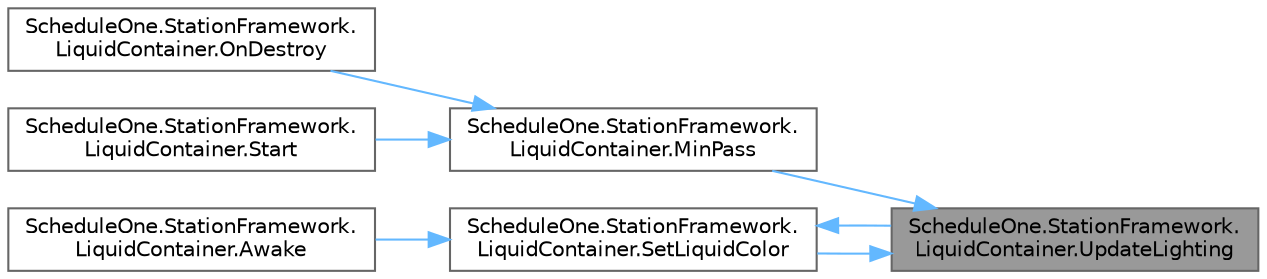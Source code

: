 digraph "ScheduleOne.StationFramework.LiquidContainer.UpdateLighting"
{
 // LATEX_PDF_SIZE
  bgcolor="transparent";
  edge [fontname=Helvetica,fontsize=10,labelfontname=Helvetica,labelfontsize=10];
  node [fontname=Helvetica,fontsize=10,shape=box,height=0.2,width=0.4];
  rankdir="RL";
  Node1 [id="Node000001",label="ScheduleOne.StationFramework.\lLiquidContainer.UpdateLighting",height=0.2,width=0.4,color="gray40", fillcolor="grey60", style="filled", fontcolor="black",tooltip=" "];
  Node1 -> Node2 [id="edge1_Node000001_Node000002",dir="back",color="steelblue1",style="solid",tooltip=" "];
  Node2 [id="Node000002",label="ScheduleOne.StationFramework.\lLiquidContainer.MinPass",height=0.2,width=0.4,color="grey40", fillcolor="white", style="filled",URL="$class_schedule_one_1_1_station_framework_1_1_liquid_container.html#afc8545567dd74d79c2b76f2876abd907",tooltip=" "];
  Node2 -> Node3 [id="edge2_Node000002_Node000003",dir="back",color="steelblue1",style="solid",tooltip=" "];
  Node3 [id="Node000003",label="ScheduleOne.StationFramework.\lLiquidContainer.OnDestroy",height=0.2,width=0.4,color="grey40", fillcolor="white", style="filled",URL="$class_schedule_one_1_1_station_framework_1_1_liquid_container.html#a50f92274e0475dfe4843aabbb4cc4980",tooltip=" "];
  Node2 -> Node4 [id="edge3_Node000002_Node000004",dir="back",color="steelblue1",style="solid",tooltip=" "];
  Node4 [id="Node000004",label="ScheduleOne.StationFramework.\lLiquidContainer.Start",height=0.2,width=0.4,color="grey40", fillcolor="white", style="filled",URL="$class_schedule_one_1_1_station_framework_1_1_liquid_container.html#addab027fe5a7ff845c5e1c3d00e8aba8",tooltip=" "];
  Node1 -> Node5 [id="edge4_Node000001_Node000005",dir="back",color="steelblue1",style="solid",tooltip=" "];
  Node5 [id="Node000005",label="ScheduleOne.StationFramework.\lLiquidContainer.SetLiquidColor",height=0.2,width=0.4,color="grey40", fillcolor="white", style="filled",URL="$class_schedule_one_1_1_station_framework_1_1_liquid_container.html#a4f82253e7c305019e46ff3a2cdc6e5ee",tooltip=" "];
  Node5 -> Node6 [id="edge5_Node000005_Node000006",dir="back",color="steelblue1",style="solid",tooltip=" "];
  Node6 [id="Node000006",label="ScheduleOne.StationFramework.\lLiquidContainer.Awake",height=0.2,width=0.4,color="grey40", fillcolor="white", style="filled",URL="$class_schedule_one_1_1_station_framework_1_1_liquid_container.html#a6a941a19ac5c32c2aa1538c5d0041dc9",tooltip=" "];
  Node5 -> Node1 [id="edge6_Node000005_Node000001",dir="back",color="steelblue1",style="solid",tooltip=" "];
}
